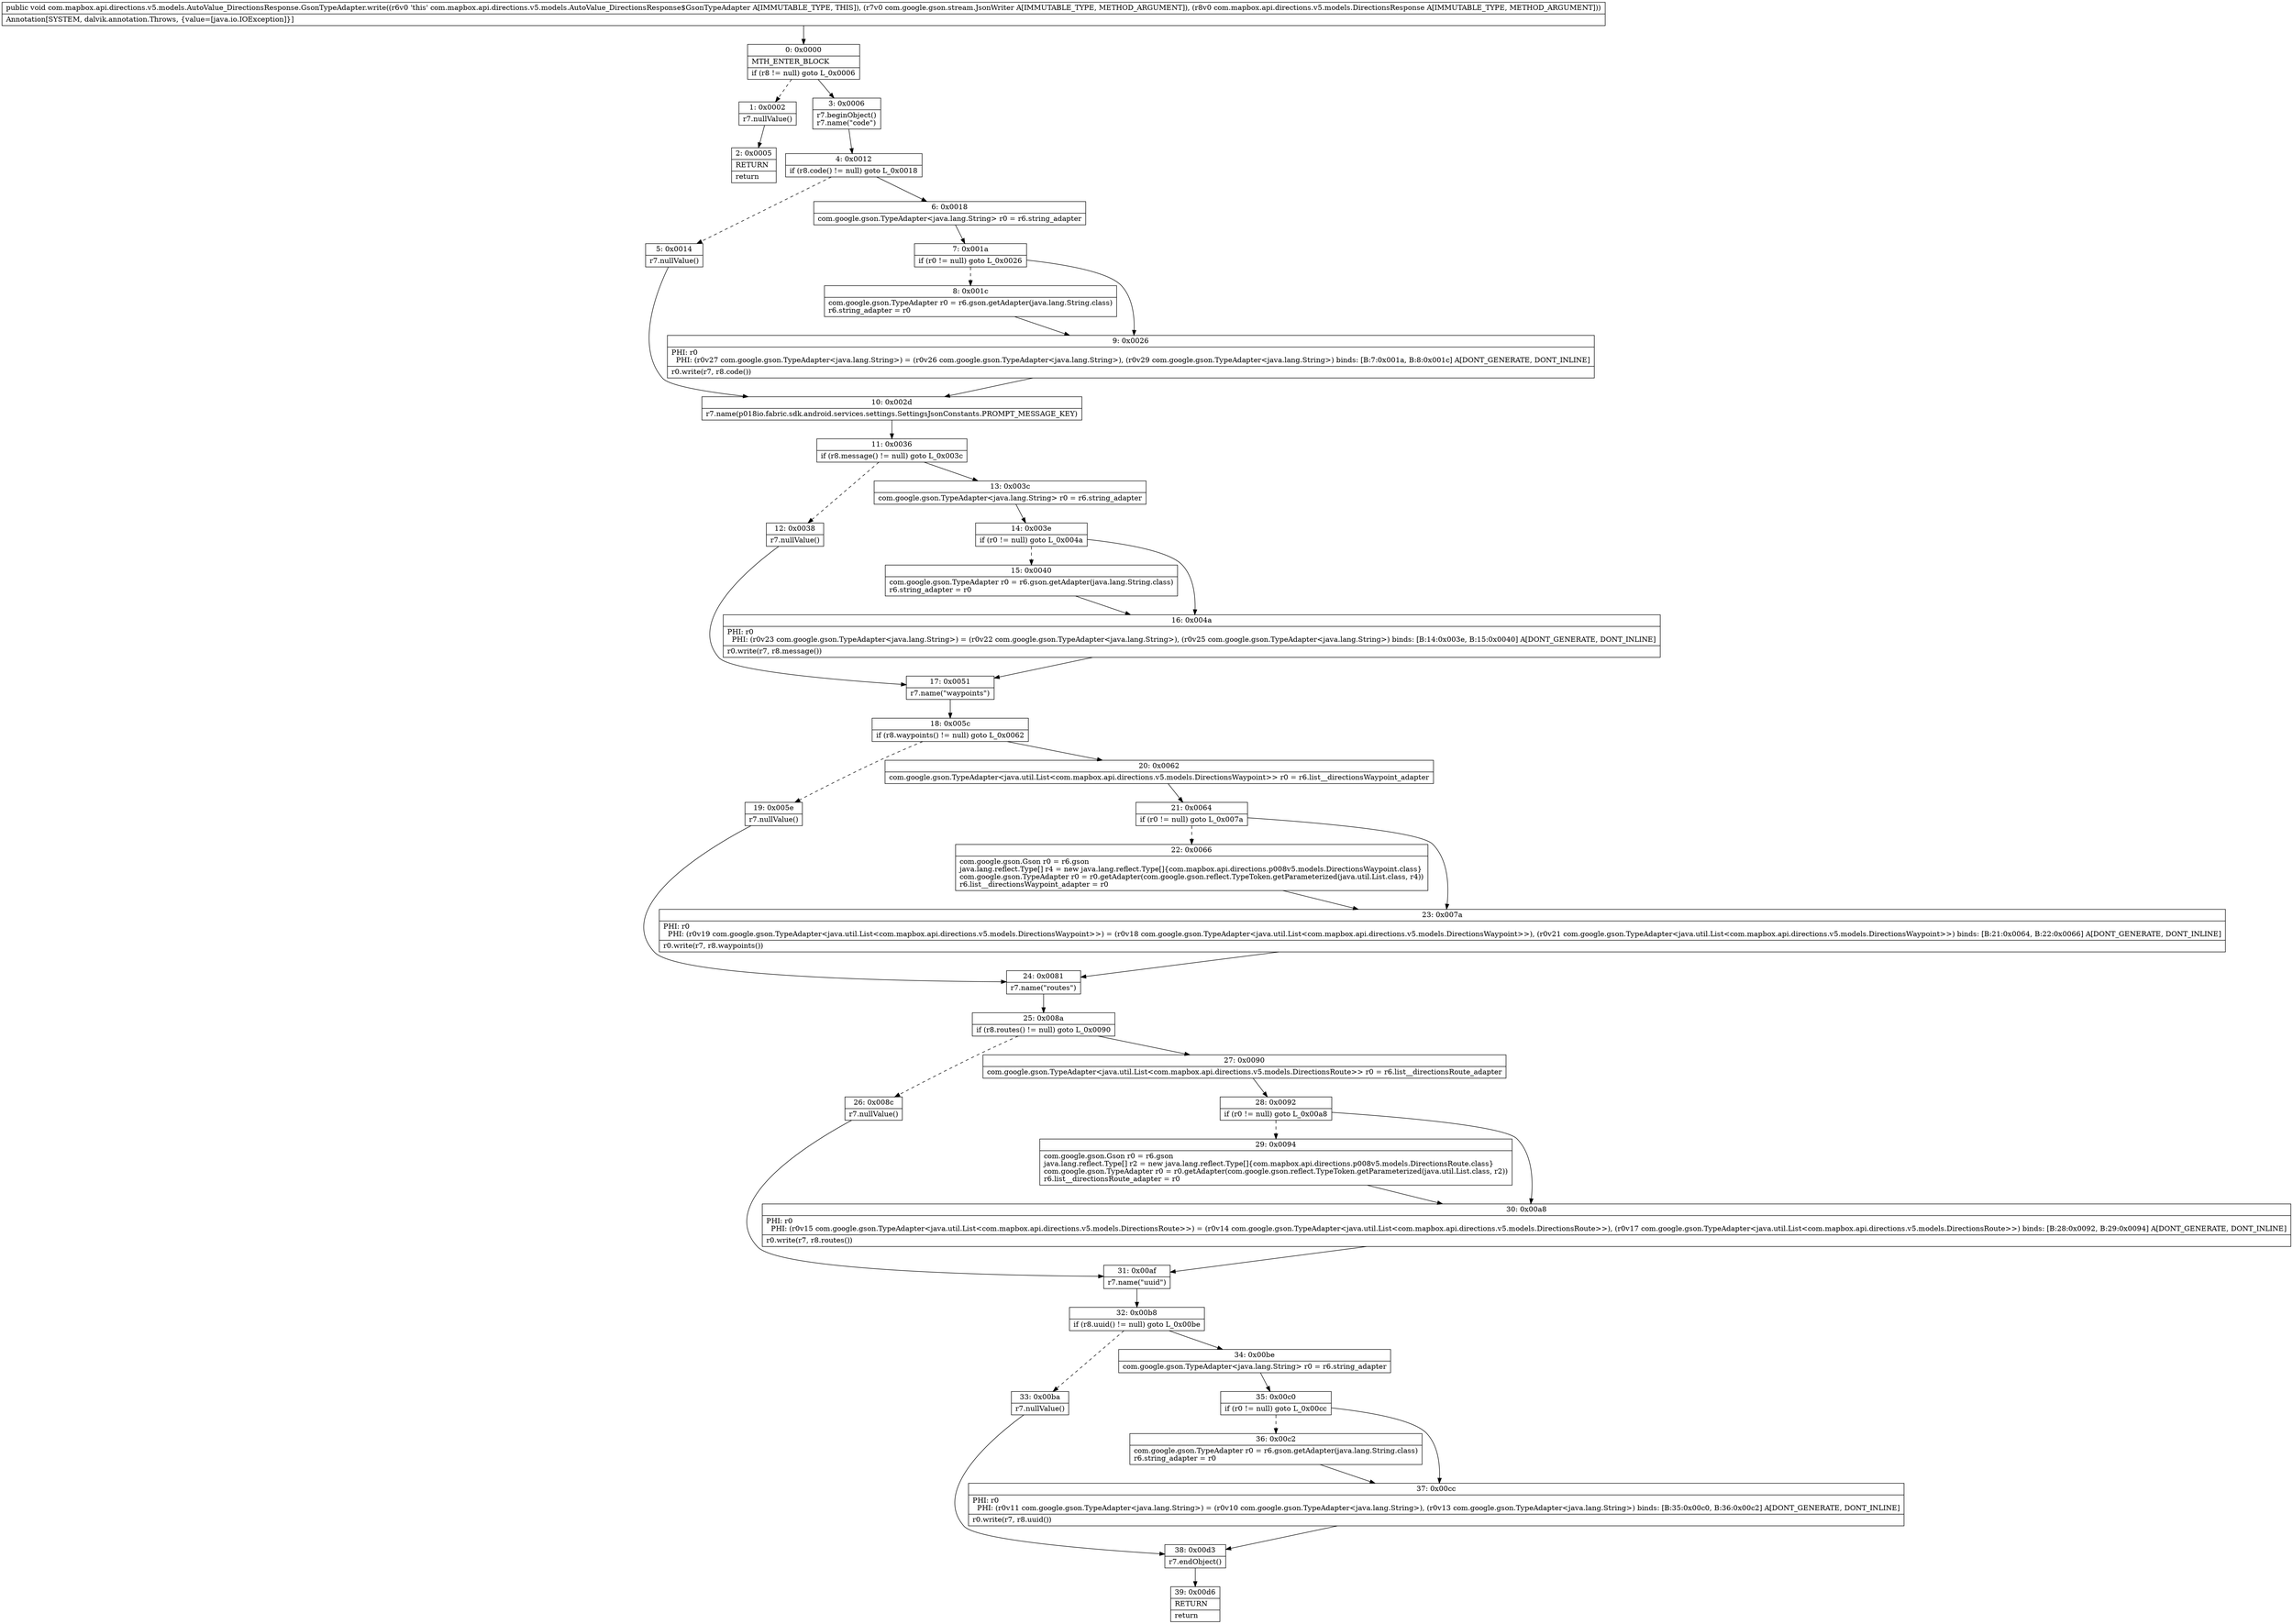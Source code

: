 digraph "CFG forcom.mapbox.api.directions.v5.models.AutoValue_DirectionsResponse.GsonTypeAdapter.write(Lcom\/google\/gson\/stream\/JsonWriter;Lcom\/mapbox\/api\/directions\/v5\/models\/DirectionsResponse;)V" {
Node_0 [shape=record,label="{0\:\ 0x0000|MTH_ENTER_BLOCK\l|if (r8 != null) goto L_0x0006\l}"];
Node_1 [shape=record,label="{1\:\ 0x0002|r7.nullValue()\l}"];
Node_2 [shape=record,label="{2\:\ 0x0005|RETURN\l|return\l}"];
Node_3 [shape=record,label="{3\:\ 0x0006|r7.beginObject()\lr7.name(\"code\")\l}"];
Node_4 [shape=record,label="{4\:\ 0x0012|if (r8.code() != null) goto L_0x0018\l}"];
Node_5 [shape=record,label="{5\:\ 0x0014|r7.nullValue()\l}"];
Node_6 [shape=record,label="{6\:\ 0x0018|com.google.gson.TypeAdapter\<java.lang.String\> r0 = r6.string_adapter\l}"];
Node_7 [shape=record,label="{7\:\ 0x001a|if (r0 != null) goto L_0x0026\l}"];
Node_8 [shape=record,label="{8\:\ 0x001c|com.google.gson.TypeAdapter r0 = r6.gson.getAdapter(java.lang.String.class)\lr6.string_adapter = r0\l}"];
Node_9 [shape=record,label="{9\:\ 0x0026|PHI: r0 \l  PHI: (r0v27 com.google.gson.TypeAdapter\<java.lang.String\>) = (r0v26 com.google.gson.TypeAdapter\<java.lang.String\>), (r0v29 com.google.gson.TypeAdapter\<java.lang.String\>) binds: [B:7:0x001a, B:8:0x001c] A[DONT_GENERATE, DONT_INLINE]\l|r0.write(r7, r8.code())\l}"];
Node_10 [shape=record,label="{10\:\ 0x002d|r7.name(p018io.fabric.sdk.android.services.settings.SettingsJsonConstants.PROMPT_MESSAGE_KEY)\l}"];
Node_11 [shape=record,label="{11\:\ 0x0036|if (r8.message() != null) goto L_0x003c\l}"];
Node_12 [shape=record,label="{12\:\ 0x0038|r7.nullValue()\l}"];
Node_13 [shape=record,label="{13\:\ 0x003c|com.google.gson.TypeAdapter\<java.lang.String\> r0 = r6.string_adapter\l}"];
Node_14 [shape=record,label="{14\:\ 0x003e|if (r0 != null) goto L_0x004a\l}"];
Node_15 [shape=record,label="{15\:\ 0x0040|com.google.gson.TypeAdapter r0 = r6.gson.getAdapter(java.lang.String.class)\lr6.string_adapter = r0\l}"];
Node_16 [shape=record,label="{16\:\ 0x004a|PHI: r0 \l  PHI: (r0v23 com.google.gson.TypeAdapter\<java.lang.String\>) = (r0v22 com.google.gson.TypeAdapter\<java.lang.String\>), (r0v25 com.google.gson.TypeAdapter\<java.lang.String\>) binds: [B:14:0x003e, B:15:0x0040] A[DONT_GENERATE, DONT_INLINE]\l|r0.write(r7, r8.message())\l}"];
Node_17 [shape=record,label="{17\:\ 0x0051|r7.name(\"waypoints\")\l}"];
Node_18 [shape=record,label="{18\:\ 0x005c|if (r8.waypoints() != null) goto L_0x0062\l}"];
Node_19 [shape=record,label="{19\:\ 0x005e|r7.nullValue()\l}"];
Node_20 [shape=record,label="{20\:\ 0x0062|com.google.gson.TypeAdapter\<java.util.List\<com.mapbox.api.directions.v5.models.DirectionsWaypoint\>\> r0 = r6.list__directionsWaypoint_adapter\l}"];
Node_21 [shape=record,label="{21\:\ 0x0064|if (r0 != null) goto L_0x007a\l}"];
Node_22 [shape=record,label="{22\:\ 0x0066|com.google.gson.Gson r0 = r6.gson\ljava.lang.reflect.Type[] r4 = new java.lang.reflect.Type[]\{com.mapbox.api.directions.p008v5.models.DirectionsWaypoint.class\}\lcom.google.gson.TypeAdapter r0 = r0.getAdapter(com.google.gson.reflect.TypeToken.getParameterized(java.util.List.class, r4))\lr6.list__directionsWaypoint_adapter = r0\l}"];
Node_23 [shape=record,label="{23\:\ 0x007a|PHI: r0 \l  PHI: (r0v19 com.google.gson.TypeAdapter\<java.util.List\<com.mapbox.api.directions.v5.models.DirectionsWaypoint\>\>) = (r0v18 com.google.gson.TypeAdapter\<java.util.List\<com.mapbox.api.directions.v5.models.DirectionsWaypoint\>\>), (r0v21 com.google.gson.TypeAdapter\<java.util.List\<com.mapbox.api.directions.v5.models.DirectionsWaypoint\>\>) binds: [B:21:0x0064, B:22:0x0066] A[DONT_GENERATE, DONT_INLINE]\l|r0.write(r7, r8.waypoints())\l}"];
Node_24 [shape=record,label="{24\:\ 0x0081|r7.name(\"routes\")\l}"];
Node_25 [shape=record,label="{25\:\ 0x008a|if (r8.routes() != null) goto L_0x0090\l}"];
Node_26 [shape=record,label="{26\:\ 0x008c|r7.nullValue()\l}"];
Node_27 [shape=record,label="{27\:\ 0x0090|com.google.gson.TypeAdapter\<java.util.List\<com.mapbox.api.directions.v5.models.DirectionsRoute\>\> r0 = r6.list__directionsRoute_adapter\l}"];
Node_28 [shape=record,label="{28\:\ 0x0092|if (r0 != null) goto L_0x00a8\l}"];
Node_29 [shape=record,label="{29\:\ 0x0094|com.google.gson.Gson r0 = r6.gson\ljava.lang.reflect.Type[] r2 = new java.lang.reflect.Type[]\{com.mapbox.api.directions.p008v5.models.DirectionsRoute.class\}\lcom.google.gson.TypeAdapter r0 = r0.getAdapter(com.google.gson.reflect.TypeToken.getParameterized(java.util.List.class, r2))\lr6.list__directionsRoute_adapter = r0\l}"];
Node_30 [shape=record,label="{30\:\ 0x00a8|PHI: r0 \l  PHI: (r0v15 com.google.gson.TypeAdapter\<java.util.List\<com.mapbox.api.directions.v5.models.DirectionsRoute\>\>) = (r0v14 com.google.gson.TypeAdapter\<java.util.List\<com.mapbox.api.directions.v5.models.DirectionsRoute\>\>), (r0v17 com.google.gson.TypeAdapter\<java.util.List\<com.mapbox.api.directions.v5.models.DirectionsRoute\>\>) binds: [B:28:0x0092, B:29:0x0094] A[DONT_GENERATE, DONT_INLINE]\l|r0.write(r7, r8.routes())\l}"];
Node_31 [shape=record,label="{31\:\ 0x00af|r7.name(\"uuid\")\l}"];
Node_32 [shape=record,label="{32\:\ 0x00b8|if (r8.uuid() != null) goto L_0x00be\l}"];
Node_33 [shape=record,label="{33\:\ 0x00ba|r7.nullValue()\l}"];
Node_34 [shape=record,label="{34\:\ 0x00be|com.google.gson.TypeAdapter\<java.lang.String\> r0 = r6.string_adapter\l}"];
Node_35 [shape=record,label="{35\:\ 0x00c0|if (r0 != null) goto L_0x00cc\l}"];
Node_36 [shape=record,label="{36\:\ 0x00c2|com.google.gson.TypeAdapter r0 = r6.gson.getAdapter(java.lang.String.class)\lr6.string_adapter = r0\l}"];
Node_37 [shape=record,label="{37\:\ 0x00cc|PHI: r0 \l  PHI: (r0v11 com.google.gson.TypeAdapter\<java.lang.String\>) = (r0v10 com.google.gson.TypeAdapter\<java.lang.String\>), (r0v13 com.google.gson.TypeAdapter\<java.lang.String\>) binds: [B:35:0x00c0, B:36:0x00c2] A[DONT_GENERATE, DONT_INLINE]\l|r0.write(r7, r8.uuid())\l}"];
Node_38 [shape=record,label="{38\:\ 0x00d3|r7.endObject()\l}"];
Node_39 [shape=record,label="{39\:\ 0x00d6|RETURN\l|return\l}"];
MethodNode[shape=record,label="{public void com.mapbox.api.directions.v5.models.AutoValue_DirectionsResponse.GsonTypeAdapter.write((r6v0 'this' com.mapbox.api.directions.v5.models.AutoValue_DirectionsResponse$GsonTypeAdapter A[IMMUTABLE_TYPE, THIS]), (r7v0 com.google.gson.stream.JsonWriter A[IMMUTABLE_TYPE, METHOD_ARGUMENT]), (r8v0 com.mapbox.api.directions.v5.models.DirectionsResponse A[IMMUTABLE_TYPE, METHOD_ARGUMENT]))  | Annotation[SYSTEM, dalvik.annotation.Throws, \{value=[java.io.IOException]\}]\l}"];
MethodNode -> Node_0;
Node_0 -> Node_1[style=dashed];
Node_0 -> Node_3;
Node_1 -> Node_2;
Node_3 -> Node_4;
Node_4 -> Node_5[style=dashed];
Node_4 -> Node_6;
Node_5 -> Node_10;
Node_6 -> Node_7;
Node_7 -> Node_8[style=dashed];
Node_7 -> Node_9;
Node_8 -> Node_9;
Node_9 -> Node_10;
Node_10 -> Node_11;
Node_11 -> Node_12[style=dashed];
Node_11 -> Node_13;
Node_12 -> Node_17;
Node_13 -> Node_14;
Node_14 -> Node_15[style=dashed];
Node_14 -> Node_16;
Node_15 -> Node_16;
Node_16 -> Node_17;
Node_17 -> Node_18;
Node_18 -> Node_19[style=dashed];
Node_18 -> Node_20;
Node_19 -> Node_24;
Node_20 -> Node_21;
Node_21 -> Node_22[style=dashed];
Node_21 -> Node_23;
Node_22 -> Node_23;
Node_23 -> Node_24;
Node_24 -> Node_25;
Node_25 -> Node_26[style=dashed];
Node_25 -> Node_27;
Node_26 -> Node_31;
Node_27 -> Node_28;
Node_28 -> Node_29[style=dashed];
Node_28 -> Node_30;
Node_29 -> Node_30;
Node_30 -> Node_31;
Node_31 -> Node_32;
Node_32 -> Node_33[style=dashed];
Node_32 -> Node_34;
Node_33 -> Node_38;
Node_34 -> Node_35;
Node_35 -> Node_36[style=dashed];
Node_35 -> Node_37;
Node_36 -> Node_37;
Node_37 -> Node_38;
Node_38 -> Node_39;
}

